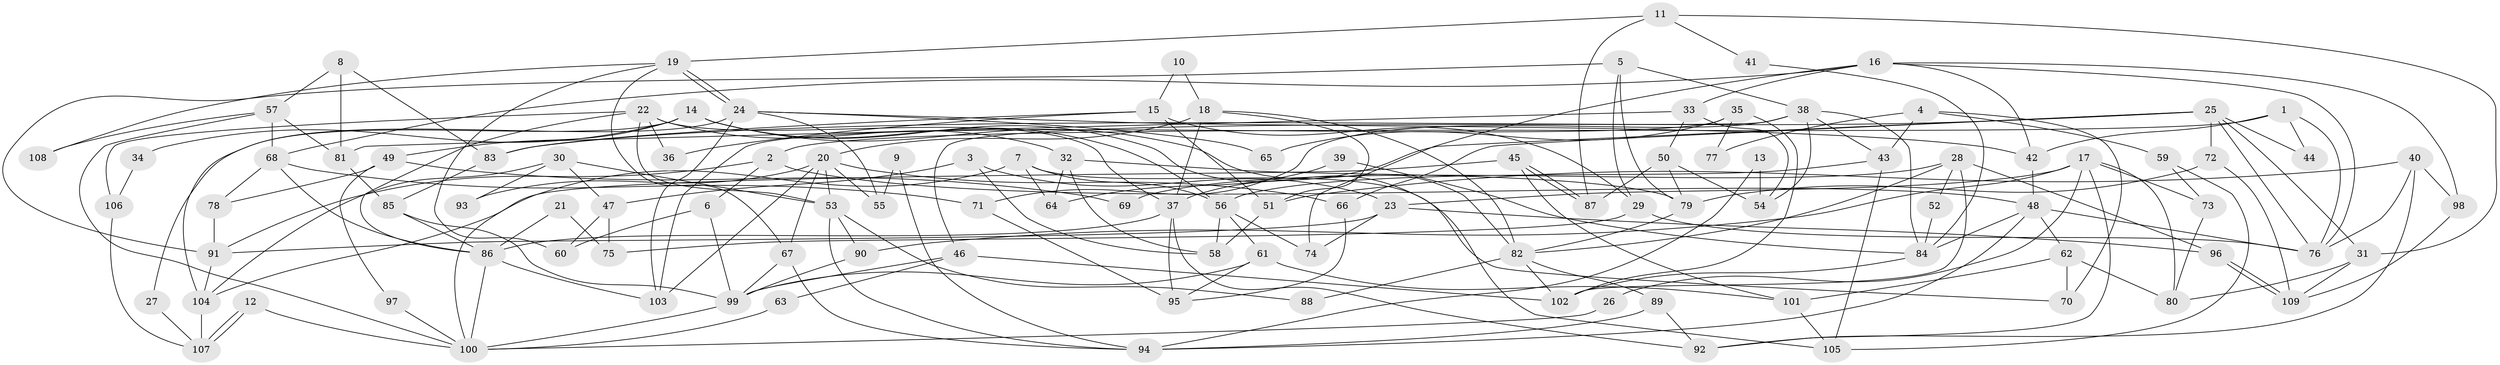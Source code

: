 // Generated by graph-tools (version 1.1) at 2025/36/03/09/25 02:36:09]
// undirected, 109 vertices, 218 edges
graph export_dot {
graph [start="1"]
  node [color=gray90,style=filled];
  1;
  2;
  3;
  4;
  5;
  6;
  7;
  8;
  9;
  10;
  11;
  12;
  13;
  14;
  15;
  16;
  17;
  18;
  19;
  20;
  21;
  22;
  23;
  24;
  25;
  26;
  27;
  28;
  29;
  30;
  31;
  32;
  33;
  34;
  35;
  36;
  37;
  38;
  39;
  40;
  41;
  42;
  43;
  44;
  45;
  46;
  47;
  48;
  49;
  50;
  51;
  52;
  53;
  54;
  55;
  56;
  57;
  58;
  59;
  60;
  61;
  62;
  63;
  64;
  65;
  66;
  67;
  68;
  69;
  70;
  71;
  72;
  73;
  74;
  75;
  76;
  77;
  78;
  79;
  80;
  81;
  82;
  83;
  84;
  85;
  86;
  87;
  88;
  89;
  90;
  91;
  92;
  93;
  94;
  95;
  96;
  97;
  98;
  99;
  100;
  101;
  102;
  103;
  104;
  105;
  106;
  107;
  108;
  109;
  1 -- 2;
  1 -- 76;
  1 -- 42;
  1 -- 44;
  2 -- 91;
  2 -- 48;
  2 -- 6;
  3 -- 58;
  3 -- 23;
  3 -- 47;
  4 -- 70;
  4 -- 43;
  4 -- 59;
  4 -- 77;
  5 -- 79;
  5 -- 91;
  5 -- 29;
  5 -- 38;
  6 -- 99;
  6 -- 60;
  7 -- 100;
  7 -- 56;
  7 -- 64;
  7 -- 70;
  8 -- 81;
  8 -- 83;
  8 -- 57;
  9 -- 94;
  9 -- 55;
  10 -- 18;
  10 -- 15;
  11 -- 31;
  11 -- 19;
  11 -- 41;
  11 -- 87;
  12 -- 107;
  12 -- 107;
  12 -- 100;
  13 -- 54;
  13 -- 94;
  14 -- 56;
  14 -- 104;
  14 -- 34;
  14 -- 49;
  14 -- 82;
  14 -- 105;
  15 -- 83;
  15 -- 51;
  15 -- 29;
  15 -- 36;
  16 -- 98;
  16 -- 42;
  16 -- 33;
  16 -- 68;
  16 -- 74;
  16 -- 76;
  17 -- 80;
  17 -- 23;
  17 -- 26;
  17 -- 73;
  17 -- 90;
  17 -- 92;
  18 -- 37;
  18 -- 82;
  18 -- 20;
  18 -- 51;
  19 -- 24;
  19 -- 24;
  19 -- 67;
  19 -- 60;
  19 -- 108;
  20 -- 53;
  20 -- 55;
  20 -- 66;
  20 -- 67;
  20 -- 93;
  20 -- 103;
  21 -- 86;
  21 -- 75;
  22 -- 32;
  22 -- 53;
  22 -- 36;
  22 -- 37;
  22 -- 86;
  22 -- 106;
  23 -- 96;
  23 -- 74;
  23 -- 91;
  24 -- 103;
  24 -- 27;
  24 -- 42;
  24 -- 55;
  24 -- 65;
  25 -- 76;
  25 -- 37;
  25 -- 31;
  25 -- 44;
  25 -- 66;
  25 -- 72;
  25 -- 83;
  26 -- 100;
  27 -- 107;
  28 -- 102;
  28 -- 82;
  28 -- 52;
  28 -- 69;
  28 -- 96;
  29 -- 75;
  29 -- 76;
  30 -- 47;
  30 -- 53;
  30 -- 93;
  30 -- 104;
  31 -- 109;
  31 -- 80;
  32 -- 79;
  32 -- 58;
  32 -- 64;
  33 -- 54;
  33 -- 50;
  33 -- 81;
  34 -- 106;
  35 -- 103;
  35 -- 102;
  35 -- 65;
  35 -- 77;
  37 -- 86;
  37 -- 92;
  37 -- 95;
  38 -- 71;
  38 -- 43;
  38 -- 46;
  38 -- 54;
  38 -- 84;
  39 -- 84;
  39 -- 64;
  40 -- 76;
  40 -- 92;
  40 -- 51;
  40 -- 98;
  41 -- 84;
  42 -- 48;
  43 -- 105;
  43 -- 56;
  45 -- 87;
  45 -- 87;
  45 -- 101;
  45 -- 104;
  46 -- 102;
  46 -- 63;
  46 -- 99;
  47 -- 60;
  47 -- 75;
  48 -- 76;
  48 -- 62;
  48 -- 84;
  48 -- 94;
  49 -- 78;
  49 -- 69;
  49 -- 97;
  50 -- 87;
  50 -- 54;
  50 -- 79;
  51 -- 58;
  52 -- 84;
  53 -- 94;
  53 -- 90;
  53 -- 88;
  56 -- 61;
  56 -- 58;
  56 -- 74;
  57 -- 68;
  57 -- 81;
  57 -- 100;
  57 -- 108;
  59 -- 73;
  59 -- 105;
  61 -- 99;
  61 -- 95;
  61 -- 101;
  62 -- 101;
  62 -- 70;
  62 -- 80;
  63 -- 100;
  66 -- 95;
  67 -- 99;
  67 -- 94;
  68 -- 86;
  68 -- 71;
  68 -- 78;
  71 -- 95;
  72 -- 79;
  72 -- 109;
  73 -- 80;
  78 -- 91;
  79 -- 82;
  81 -- 85;
  82 -- 89;
  82 -- 88;
  82 -- 102;
  83 -- 85;
  84 -- 102;
  85 -- 99;
  85 -- 86;
  86 -- 100;
  86 -- 103;
  89 -- 92;
  89 -- 94;
  90 -- 99;
  91 -- 104;
  96 -- 109;
  96 -- 109;
  97 -- 100;
  98 -- 109;
  99 -- 100;
  101 -- 105;
  104 -- 107;
  106 -- 107;
}
